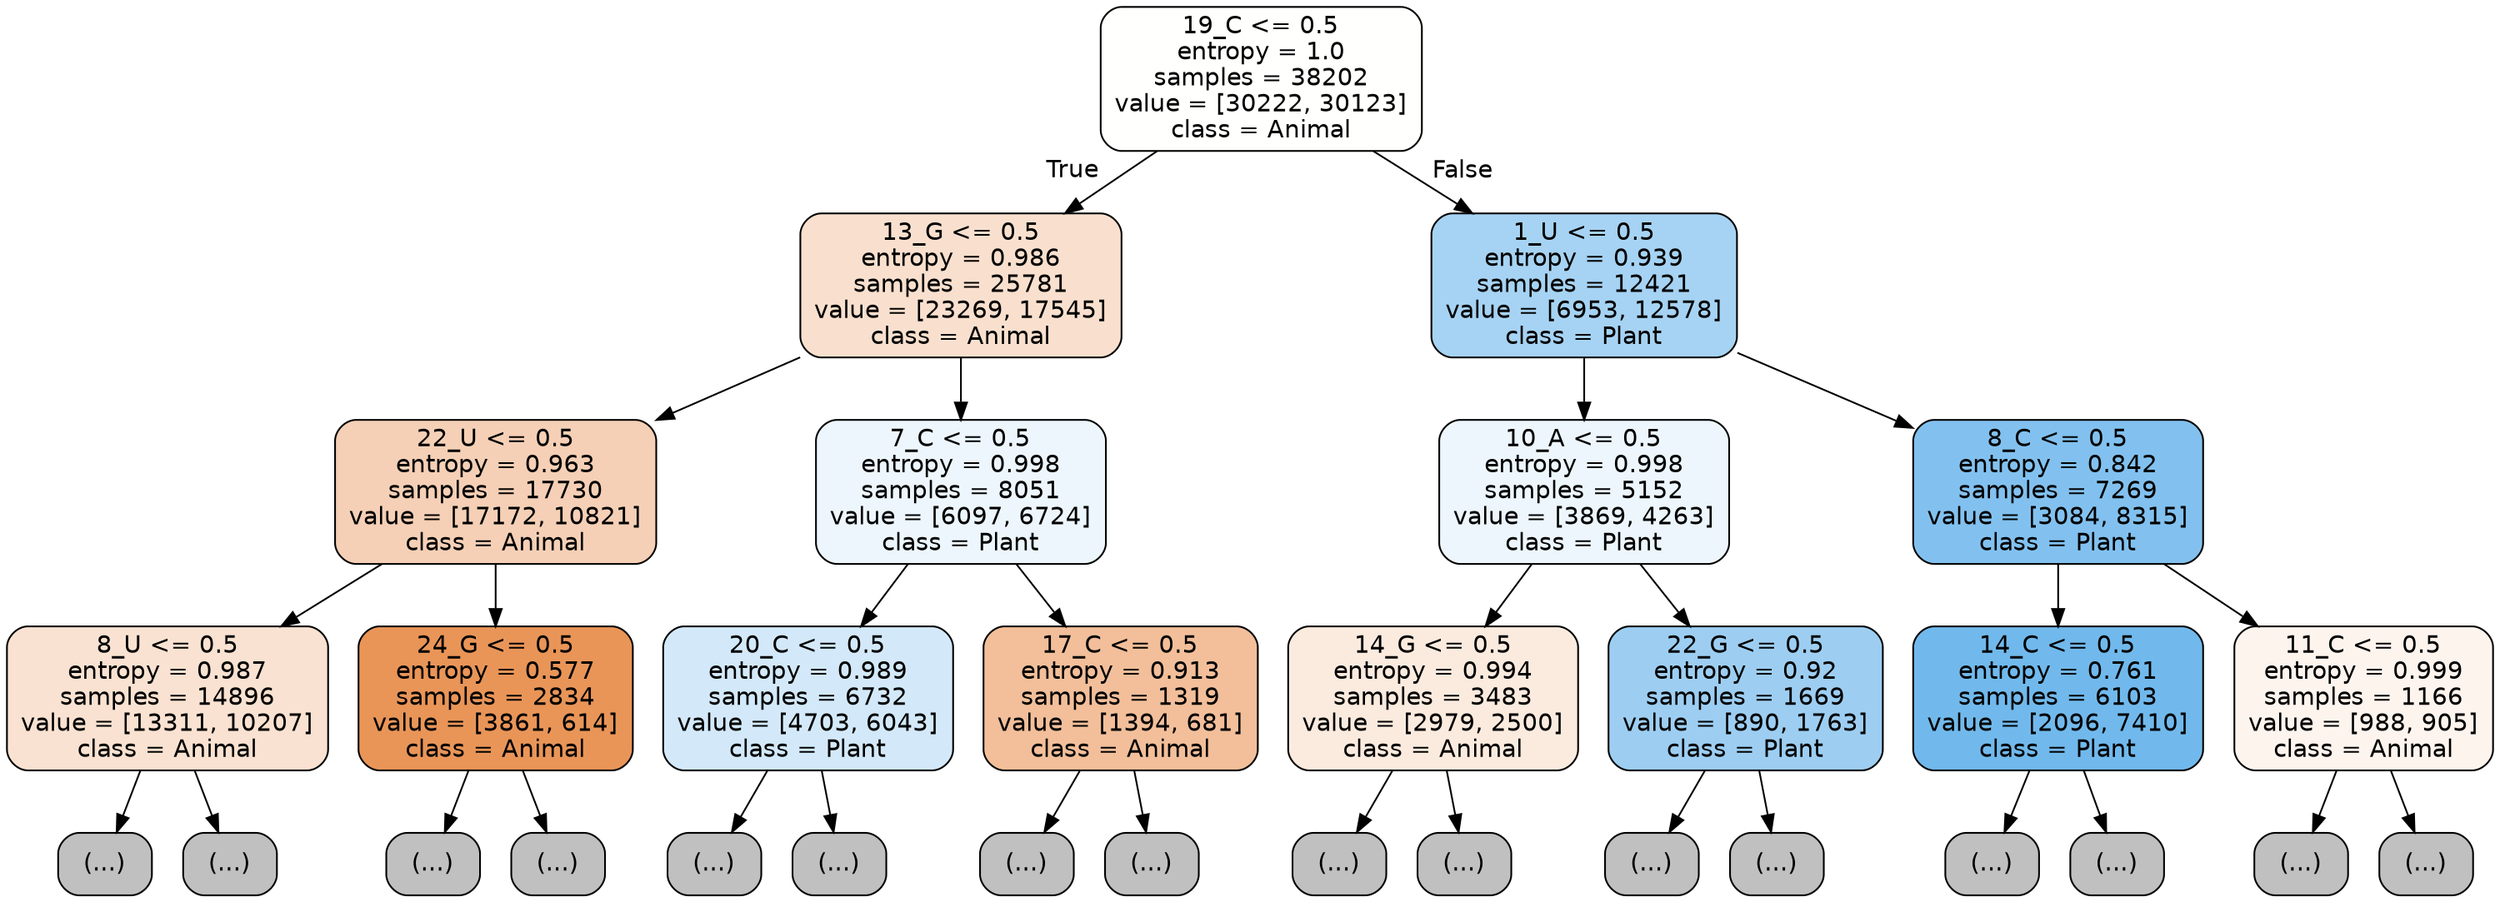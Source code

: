 digraph Tree {
node [shape=box, style="filled, rounded", color="black", fontname="helvetica"] ;
edge [fontname="helvetica"] ;
0 [label="19_C <= 0.5\nentropy = 1.0\nsamples = 38202\nvalue = [30222, 30123]\nclass = Animal", fillcolor="#fffffe"] ;
1 [label="13_G <= 0.5\nentropy = 0.986\nsamples = 25781\nvalue = [23269, 17545]\nclass = Animal", fillcolor="#f9e0ce"] ;
0 -> 1 [labeldistance=2.5, labelangle=45, headlabel="True"] ;
2 [label="22_U <= 0.5\nentropy = 0.963\nsamples = 17730\nvalue = [17172, 10821]\nclass = Animal", fillcolor="#f5d0b6"] ;
1 -> 2 ;
3 [label="8_U <= 0.5\nentropy = 0.987\nsamples = 14896\nvalue = [13311, 10207]\nclass = Animal", fillcolor="#f9e2d1"] ;
2 -> 3 ;
4 [label="(...)", fillcolor="#C0C0C0"] ;
3 -> 4 ;
5747 [label="(...)", fillcolor="#C0C0C0"] ;
3 -> 5747 ;
7962 [label="24_G <= 0.5\nentropy = 0.577\nsamples = 2834\nvalue = [3861, 614]\nclass = Animal", fillcolor="#e99558"] ;
2 -> 7962 ;
7963 [label="(...)", fillcolor="#C0C0C0"] ;
7962 -> 7963 ;
8848 [label="(...)", fillcolor="#C0C0C0"] ;
7962 -> 8848 ;
8897 [label="7_C <= 0.5\nentropy = 0.998\nsamples = 8051\nvalue = [6097, 6724]\nclass = Plant", fillcolor="#edf6fd"] ;
1 -> 8897 ;
8898 [label="20_C <= 0.5\nentropy = 0.989\nsamples = 6732\nvalue = [4703, 6043]\nclass = Plant", fillcolor="#d3e9f9"] ;
8897 -> 8898 ;
8899 [label="(...)", fillcolor="#C0C0C0"] ;
8898 -> 8899 ;
11058 [label="(...)", fillcolor="#C0C0C0"] ;
8898 -> 11058 ;
11739 [label="17_C <= 0.5\nentropy = 0.913\nsamples = 1319\nvalue = [1394, 681]\nclass = Animal", fillcolor="#f2bf9a"] ;
8897 -> 11739 ;
11740 [label="(...)", fillcolor="#C0C0C0"] ;
11739 -> 11740 ;
12249 [label="(...)", fillcolor="#C0C0C0"] ;
11739 -> 12249 ;
12424 [label="1_U <= 0.5\nentropy = 0.939\nsamples = 12421\nvalue = [6953, 12578]\nclass = Plant", fillcolor="#a6d3f3"] ;
0 -> 12424 [labeldistance=2.5, labelangle=-45, headlabel="False"] ;
12425 [label="10_A <= 0.5\nentropy = 0.998\nsamples = 5152\nvalue = [3869, 4263]\nclass = Plant", fillcolor="#edf6fd"] ;
12424 -> 12425 ;
12426 [label="14_G <= 0.5\nentropy = 0.994\nsamples = 3483\nvalue = [2979, 2500]\nclass = Animal", fillcolor="#fbebdf"] ;
12425 -> 12426 ;
12427 [label="(...)", fillcolor="#C0C0C0"] ;
12426 -> 12427 ;
13804 [label="(...)", fillcolor="#C0C0C0"] ;
12426 -> 13804 ;
14303 [label="22_G <= 0.5\nentropy = 0.92\nsamples = 1669\nvalue = [890, 1763]\nclass = Plant", fillcolor="#9dcef2"] ;
12425 -> 14303 ;
14304 [label="(...)", fillcolor="#C0C0C0"] ;
14303 -> 14304 ;
14775 [label="(...)", fillcolor="#C0C0C0"] ;
14303 -> 14775 ;
14816 [label="8_C <= 0.5\nentropy = 0.842\nsamples = 7269\nvalue = [3084, 8315]\nclass = Plant", fillcolor="#82c1ef"] ;
12424 -> 14816 ;
14817 [label="14_C <= 0.5\nentropy = 0.761\nsamples = 6103\nvalue = [2096, 7410]\nclass = Plant", fillcolor="#71b9ec"] ;
14816 -> 14817 ;
14818 [label="(...)", fillcolor="#C0C0C0"] ;
14817 -> 14818 ;
15903 [label="(...)", fillcolor="#C0C0C0"] ;
14817 -> 15903 ;
16246 [label="11_C <= 0.5\nentropy = 0.999\nsamples = 1166\nvalue = [988, 905]\nclass = Animal", fillcolor="#fdf4ee"] ;
14816 -> 16246 ;
16247 [label="(...)", fillcolor="#C0C0C0"] ;
16246 -> 16247 ;
16542 [label="(...)", fillcolor="#C0C0C0"] ;
16246 -> 16542 ;
}